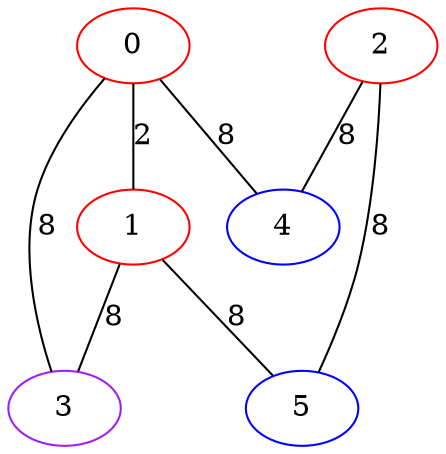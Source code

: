 graph "" {
0 [color=red, weight=1];
1 [color=red, weight=1];
2 [color=red, weight=1];
3 [color=purple, weight=4];
4 [color=blue, weight=3];
5 [color=blue, weight=3];
0 -- 1  [key=0, label=2];
0 -- 3  [key=0, label=8];
0 -- 4  [key=0, label=8];
1 -- 3  [key=0, label=8];
1 -- 5  [key=0, label=8];
2 -- 4  [key=0, label=8];
2 -- 5  [key=0, label=8];
}
